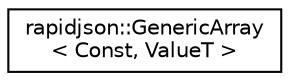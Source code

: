 digraph "Graphical Class Hierarchy"
{
 // INTERACTIVE_SVG=YES
 // LATEX_PDF_SIZE
  edge [fontname="Helvetica",fontsize="10",labelfontname="Helvetica",labelfontsize="10"];
  node [fontname="Helvetica",fontsize="10",shape=record];
  rankdir="LR";
  Node0 [label="rapidjson::GenericArray\l\< Const, ValueT \>",height=0.2,width=0.4,color="black", fillcolor="white", style="filled",URL="$classrapidjson_1_1_generic_array.html",tooltip="Helper class for accessing Value of array type."];
}
